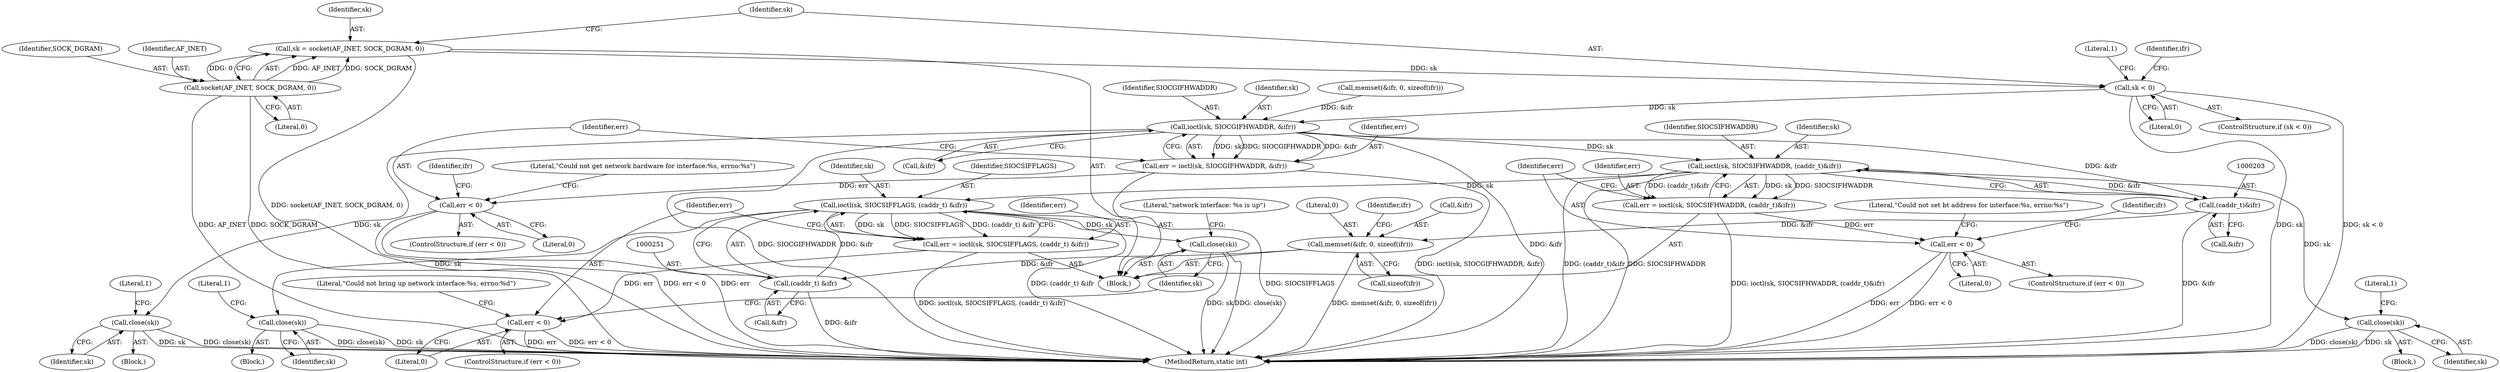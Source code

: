 digraph "0_Android_472271b153c5dc53c28beac55480a8d8434b2d5c_26@API" {
"1000108" [label="(Call,sk = socket(AF_INET, SOCK_DGRAM, 0))"];
"1000110" [label="(Call,socket(AF_INET, SOCK_DGRAM, 0))"];
"1000115" [label="(Call,sk < 0)"];
"1000137" [label="(Call,ioctl(sk, SIOCGIFHWADDR, &ifr))"];
"1000135" [label="(Call,err = ioctl(sk, SIOCGIFHWADDR, &ifr))"];
"1000143" [label="(Call,err < 0)"];
"1000152" [label="(Call,close(sk))"];
"1000199" [label="(Call,ioctl(sk, SIOCSIFHWADDR, (caddr_t)&ifr))"];
"1000197" [label="(Call,err = ioctl(sk, SIOCSIFHWADDR, (caddr_t)&ifr))"];
"1000207" [label="(Call,err < 0)"];
"1000216" [label="(Call,close(sk))"];
"1000247" [label="(Call,ioctl(sk, SIOCSIFFLAGS, (caddr_t) &ifr))"];
"1000245" [label="(Call,err = ioctl(sk, SIOCSIFFLAGS, (caddr_t) &ifr))"];
"1000255" [label="(Call,err < 0)"];
"1000263" [label="(Call,close(sk))"];
"1000268" [label="(Call,close(sk))"];
"1000202" [label="(Call,(caddr_t)&ifr)"];
"1000221" [label="(Call,memset(&ifr, 0, sizeof(ifr)))"];
"1000250" [label="(Call,(caddr_t) &ifr)"];
"1000159" [label="(Identifier,ifr)"];
"1000110" [label="(Call,socket(AF_INET, SOCK_DGRAM, 0))"];
"1000156" [label="(Literal,1)"];
"1000208" [label="(Identifier,err)"];
"1000111" [label="(Identifier,AF_INET)"];
"1000112" [label="(Identifier,SOCK_DGRAM)"];
"1000153" [label="(Identifier,sk)"];
"1000263" [label="(Call,close(sk))"];
"1000257" [label="(Literal,0)"];
"1000148" [label="(Literal,\"Could not get network hardware for interface:%s, errno:%s\")"];
"1000114" [label="(ControlStructure,if (sk < 0))"];
"1000267" [label="(Literal,1)"];
"1000222" [label="(Call,&ifr)"];
"1000245" [label="(Call,err = ioctl(sk, SIOCSIFFLAGS, (caddr_t) &ifr))"];
"1000254" [label="(ControlStructure,if (err < 0))"];
"1000249" [label="(Identifier,SIOCSIFFLAGS)"];
"1000271" [label="(Literal,\"network interface: %s is up\")"];
"1000146" [label="(Block,)"];
"1000225" [label="(Call,sizeof(ifr))"];
"1000247" [label="(Call,ioctl(sk, SIOCSIFFLAGS, (caddr_t) &ifr))"];
"1000108" [label="(Call,sk = socket(AF_INET, SOCK_DGRAM, 0))"];
"1000116" [label="(Identifier,sk)"];
"1000117" [label="(Literal,0)"];
"1000216" [label="(Call,close(sk))"];
"1000121" [label="(Call,memset(&ifr, 0, sizeof(ifr)))"];
"1000139" [label="(Identifier,SIOCGIFHWADDR)"];
"1000140" [label="(Call,&ifr)"];
"1000137" [label="(Call,ioctl(sk, SIOCGIFHWADDR, &ifr))"];
"1000212" [label="(Literal,\"Could not set bt address for interface:%s, errno:%s\")"];
"1000207" [label="(Call,err < 0)"];
"1000210" [label="(Block,)"];
"1000120" [label="(Literal,1)"];
"1000252" [label="(Call,&ifr)"];
"1000256" [label="(Identifier,err)"];
"1000115" [label="(Call,sk < 0)"];
"1000217" [label="(Identifier,sk)"];
"1000144" [label="(Identifier,err)"];
"1000224" [label="(Literal,0)"];
"1000268" [label="(Call,close(sk))"];
"1000250" [label="(Call,(caddr_t) &ifr)"];
"1000201" [label="(Identifier,SIOCSIFHWADDR)"];
"1000246" [label="(Identifier,err)"];
"1000260" [label="(Literal,\"Could not bring up network interface:%s, errno:%d\")"];
"1000275" [label="(MethodReturn,static int)"];
"1000264" [label="(Identifier,sk)"];
"1000145" [label="(Literal,0)"];
"1000223" [label="(Identifier,ifr)"];
"1000255" [label="(Call,err < 0)"];
"1000206" [label="(ControlStructure,if (err < 0))"];
"1000138" [label="(Identifier,sk)"];
"1000269" [label="(Identifier,sk)"];
"1000258" [label="(Block,)"];
"1000123" [label="(Identifier,ifr)"];
"1000136" [label="(Identifier,err)"];
"1000152" [label="(Call,close(sk))"];
"1000202" [label="(Call,(caddr_t)&ifr)"];
"1000197" [label="(Call,err = ioctl(sk, SIOCSIFHWADDR, (caddr_t)&ifr))"];
"1000200" [label="(Identifier,sk)"];
"1000198" [label="(Identifier,err)"];
"1000209" [label="(Literal,0)"];
"1000142" [label="(ControlStructure,if (err < 0))"];
"1000248" [label="(Identifier,sk)"];
"1000104" [label="(Block,)"];
"1000199" [label="(Call,ioctl(sk, SIOCSIFHWADDR, (caddr_t)&ifr))"];
"1000221" [label="(Call,memset(&ifr, 0, sizeof(ifr)))"];
"1000204" [label="(Call,&ifr)"];
"1000113" [label="(Literal,0)"];
"1000135" [label="(Call,err = ioctl(sk, SIOCGIFHWADDR, &ifr))"];
"1000220" [label="(Literal,1)"];
"1000109" [label="(Identifier,sk)"];
"1000229" [label="(Identifier,ifr)"];
"1000143" [label="(Call,err < 0)"];
"1000108" -> "1000104"  [label="AST: "];
"1000108" -> "1000110"  [label="CFG: "];
"1000109" -> "1000108"  [label="AST: "];
"1000110" -> "1000108"  [label="AST: "];
"1000116" -> "1000108"  [label="CFG: "];
"1000108" -> "1000275"  [label="DDG: socket(AF_INET, SOCK_DGRAM, 0)"];
"1000110" -> "1000108"  [label="DDG: AF_INET"];
"1000110" -> "1000108"  [label="DDG: SOCK_DGRAM"];
"1000110" -> "1000108"  [label="DDG: 0"];
"1000108" -> "1000115"  [label="DDG: sk"];
"1000110" -> "1000113"  [label="CFG: "];
"1000111" -> "1000110"  [label="AST: "];
"1000112" -> "1000110"  [label="AST: "];
"1000113" -> "1000110"  [label="AST: "];
"1000110" -> "1000275"  [label="DDG: SOCK_DGRAM"];
"1000110" -> "1000275"  [label="DDG: AF_INET"];
"1000115" -> "1000114"  [label="AST: "];
"1000115" -> "1000117"  [label="CFG: "];
"1000116" -> "1000115"  [label="AST: "];
"1000117" -> "1000115"  [label="AST: "];
"1000120" -> "1000115"  [label="CFG: "];
"1000123" -> "1000115"  [label="CFG: "];
"1000115" -> "1000275"  [label="DDG: sk < 0"];
"1000115" -> "1000275"  [label="DDG: sk"];
"1000115" -> "1000137"  [label="DDG: sk"];
"1000137" -> "1000135"  [label="AST: "];
"1000137" -> "1000140"  [label="CFG: "];
"1000138" -> "1000137"  [label="AST: "];
"1000139" -> "1000137"  [label="AST: "];
"1000140" -> "1000137"  [label="AST: "];
"1000135" -> "1000137"  [label="CFG: "];
"1000137" -> "1000275"  [label="DDG: SIOCGIFHWADDR"];
"1000137" -> "1000275"  [label="DDG: &ifr"];
"1000137" -> "1000135"  [label="DDG: sk"];
"1000137" -> "1000135"  [label="DDG: SIOCGIFHWADDR"];
"1000137" -> "1000135"  [label="DDG: &ifr"];
"1000121" -> "1000137"  [label="DDG: &ifr"];
"1000137" -> "1000152"  [label="DDG: sk"];
"1000137" -> "1000199"  [label="DDG: sk"];
"1000137" -> "1000202"  [label="DDG: &ifr"];
"1000135" -> "1000104"  [label="AST: "];
"1000136" -> "1000135"  [label="AST: "];
"1000144" -> "1000135"  [label="CFG: "];
"1000135" -> "1000275"  [label="DDG: ioctl(sk, SIOCGIFHWADDR, &ifr)"];
"1000135" -> "1000143"  [label="DDG: err"];
"1000143" -> "1000142"  [label="AST: "];
"1000143" -> "1000145"  [label="CFG: "];
"1000144" -> "1000143"  [label="AST: "];
"1000145" -> "1000143"  [label="AST: "];
"1000148" -> "1000143"  [label="CFG: "];
"1000159" -> "1000143"  [label="CFG: "];
"1000143" -> "1000275"  [label="DDG: err"];
"1000143" -> "1000275"  [label="DDG: err < 0"];
"1000152" -> "1000146"  [label="AST: "];
"1000152" -> "1000153"  [label="CFG: "];
"1000153" -> "1000152"  [label="AST: "];
"1000156" -> "1000152"  [label="CFG: "];
"1000152" -> "1000275"  [label="DDG: close(sk)"];
"1000152" -> "1000275"  [label="DDG: sk"];
"1000199" -> "1000197"  [label="AST: "];
"1000199" -> "1000202"  [label="CFG: "];
"1000200" -> "1000199"  [label="AST: "];
"1000201" -> "1000199"  [label="AST: "];
"1000202" -> "1000199"  [label="AST: "];
"1000197" -> "1000199"  [label="CFG: "];
"1000199" -> "1000275"  [label="DDG: SIOCSIFHWADDR"];
"1000199" -> "1000275"  [label="DDG: (caddr_t)&ifr"];
"1000199" -> "1000197"  [label="DDG: sk"];
"1000199" -> "1000197"  [label="DDG: SIOCSIFHWADDR"];
"1000199" -> "1000197"  [label="DDG: (caddr_t)&ifr"];
"1000202" -> "1000199"  [label="DDG: &ifr"];
"1000199" -> "1000216"  [label="DDG: sk"];
"1000199" -> "1000247"  [label="DDG: sk"];
"1000197" -> "1000104"  [label="AST: "];
"1000198" -> "1000197"  [label="AST: "];
"1000208" -> "1000197"  [label="CFG: "];
"1000197" -> "1000275"  [label="DDG: ioctl(sk, SIOCSIFHWADDR, (caddr_t)&ifr)"];
"1000197" -> "1000207"  [label="DDG: err"];
"1000207" -> "1000206"  [label="AST: "];
"1000207" -> "1000209"  [label="CFG: "];
"1000208" -> "1000207"  [label="AST: "];
"1000209" -> "1000207"  [label="AST: "];
"1000212" -> "1000207"  [label="CFG: "];
"1000223" -> "1000207"  [label="CFG: "];
"1000207" -> "1000275"  [label="DDG: err"];
"1000207" -> "1000275"  [label="DDG: err < 0"];
"1000216" -> "1000210"  [label="AST: "];
"1000216" -> "1000217"  [label="CFG: "];
"1000217" -> "1000216"  [label="AST: "];
"1000220" -> "1000216"  [label="CFG: "];
"1000216" -> "1000275"  [label="DDG: close(sk)"];
"1000216" -> "1000275"  [label="DDG: sk"];
"1000247" -> "1000245"  [label="AST: "];
"1000247" -> "1000250"  [label="CFG: "];
"1000248" -> "1000247"  [label="AST: "];
"1000249" -> "1000247"  [label="AST: "];
"1000250" -> "1000247"  [label="AST: "];
"1000245" -> "1000247"  [label="CFG: "];
"1000247" -> "1000275"  [label="DDG: (caddr_t) &ifr"];
"1000247" -> "1000275"  [label="DDG: SIOCSIFFLAGS"];
"1000247" -> "1000245"  [label="DDG: sk"];
"1000247" -> "1000245"  [label="DDG: SIOCSIFFLAGS"];
"1000247" -> "1000245"  [label="DDG: (caddr_t) &ifr"];
"1000250" -> "1000247"  [label="DDG: &ifr"];
"1000247" -> "1000263"  [label="DDG: sk"];
"1000247" -> "1000268"  [label="DDG: sk"];
"1000245" -> "1000104"  [label="AST: "];
"1000246" -> "1000245"  [label="AST: "];
"1000256" -> "1000245"  [label="CFG: "];
"1000245" -> "1000275"  [label="DDG: ioctl(sk, SIOCSIFFLAGS, (caddr_t) &ifr)"];
"1000245" -> "1000255"  [label="DDG: err"];
"1000255" -> "1000254"  [label="AST: "];
"1000255" -> "1000257"  [label="CFG: "];
"1000256" -> "1000255"  [label="AST: "];
"1000257" -> "1000255"  [label="AST: "];
"1000260" -> "1000255"  [label="CFG: "];
"1000269" -> "1000255"  [label="CFG: "];
"1000255" -> "1000275"  [label="DDG: err < 0"];
"1000255" -> "1000275"  [label="DDG: err"];
"1000263" -> "1000258"  [label="AST: "];
"1000263" -> "1000264"  [label="CFG: "];
"1000264" -> "1000263"  [label="AST: "];
"1000267" -> "1000263"  [label="CFG: "];
"1000263" -> "1000275"  [label="DDG: sk"];
"1000263" -> "1000275"  [label="DDG: close(sk)"];
"1000268" -> "1000104"  [label="AST: "];
"1000268" -> "1000269"  [label="CFG: "];
"1000269" -> "1000268"  [label="AST: "];
"1000271" -> "1000268"  [label="CFG: "];
"1000268" -> "1000275"  [label="DDG: sk"];
"1000268" -> "1000275"  [label="DDG: close(sk)"];
"1000202" -> "1000204"  [label="CFG: "];
"1000203" -> "1000202"  [label="AST: "];
"1000204" -> "1000202"  [label="AST: "];
"1000202" -> "1000275"  [label="DDG: &ifr"];
"1000202" -> "1000221"  [label="DDG: &ifr"];
"1000221" -> "1000104"  [label="AST: "];
"1000221" -> "1000225"  [label="CFG: "];
"1000222" -> "1000221"  [label="AST: "];
"1000224" -> "1000221"  [label="AST: "];
"1000225" -> "1000221"  [label="AST: "];
"1000229" -> "1000221"  [label="CFG: "];
"1000221" -> "1000275"  [label="DDG: memset(&ifr, 0, sizeof(ifr))"];
"1000221" -> "1000250"  [label="DDG: &ifr"];
"1000250" -> "1000252"  [label="CFG: "];
"1000251" -> "1000250"  [label="AST: "];
"1000252" -> "1000250"  [label="AST: "];
"1000250" -> "1000275"  [label="DDG: &ifr"];
}
